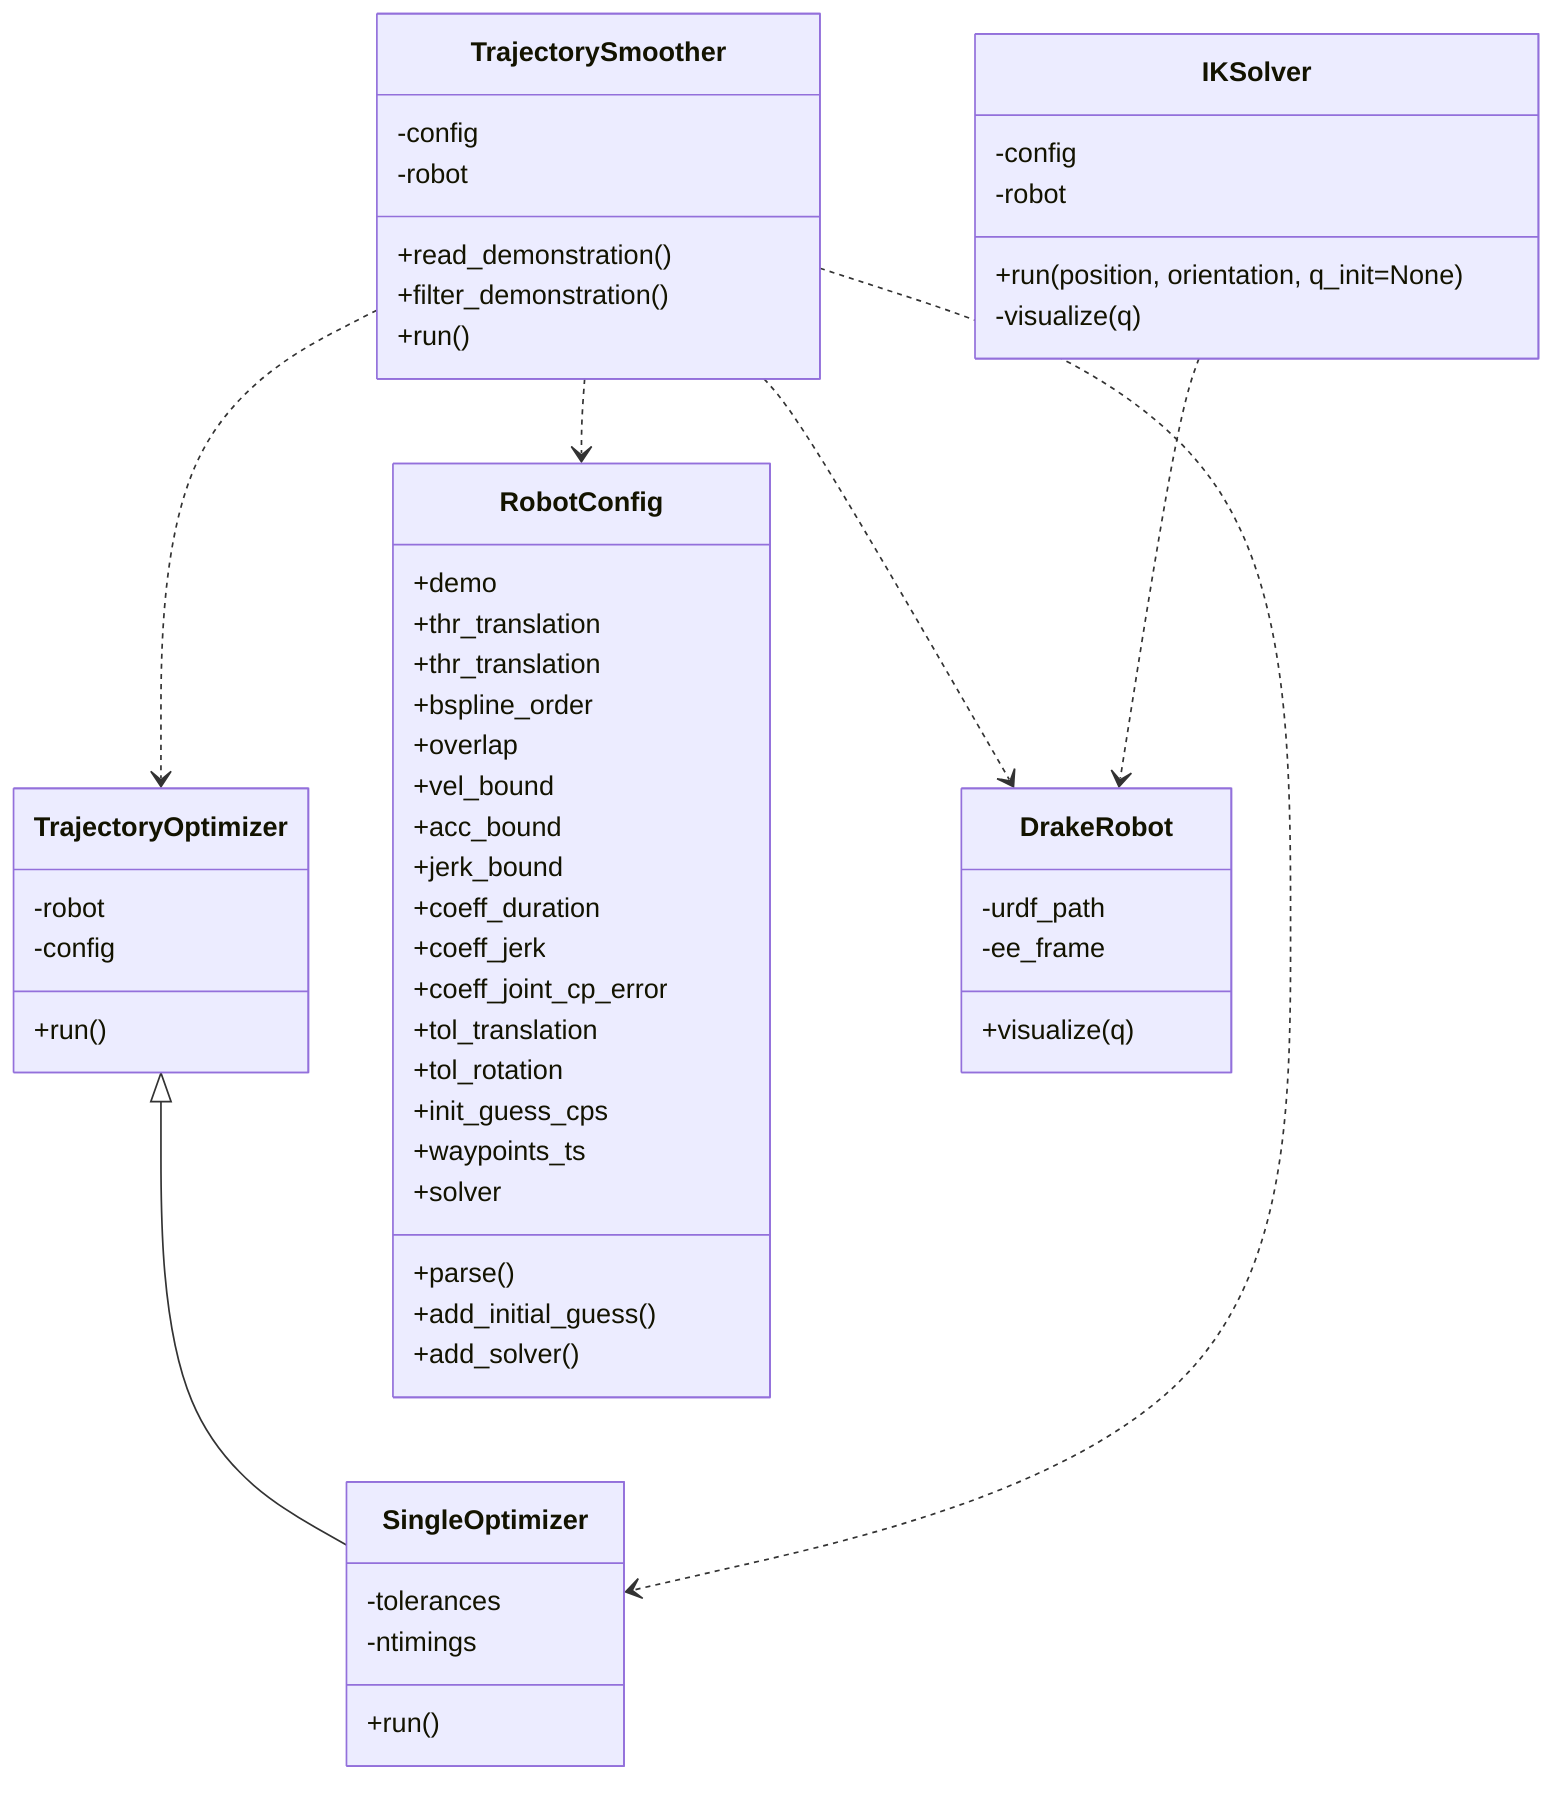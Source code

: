 classDiagram

    class TrajectorySmoother {
        +read_demonstration()
        +filter_demonstration()
        +run()
        -config
        -robot
    }

   class TrajectoryOptimizer {
        +run()
        -robot
        -config
    }

    class SingleOptimizer {
        -tolerances
        -ntimings
        +run()
    }
    


    class RobotConfig {
        +parse()
        +add_initial_guess()
        +add_solver()
        +demo
        +thr_translation
        +thr_translation
        +bspline_order
        +overlap
        +vel_bound
        +acc_bound
        +jerk_bound
        +coeff_duration
        +coeff_jerk
        +coeff_joint_cp_error
        +tol_translation
        +tol_rotation
        +init_guess_cps
        +waypoints_ts
        +solver
    }

    class DrakeRobot {
        -urdf_path
        -ee_frame
        +visualize(q)
    }
    

    class IKSolver {
        +run(position, orientation, q_init=None)
        -visualize(q)
        -config
        -robot
    }
    %% SingleOptimizer --|> TrajectoryOptimizer
    TrajectoryOptimizer <|-- SingleOptimizer
    TrajectorySmoother ..> TrajectoryOptimizer
    TrajectorySmoother ..> SingleOptimizer
    TrajectorySmoother ..> DrakeRobot
    TrajectorySmoother ..> RobotConfig
    IKSolver ..> DrakeRobot